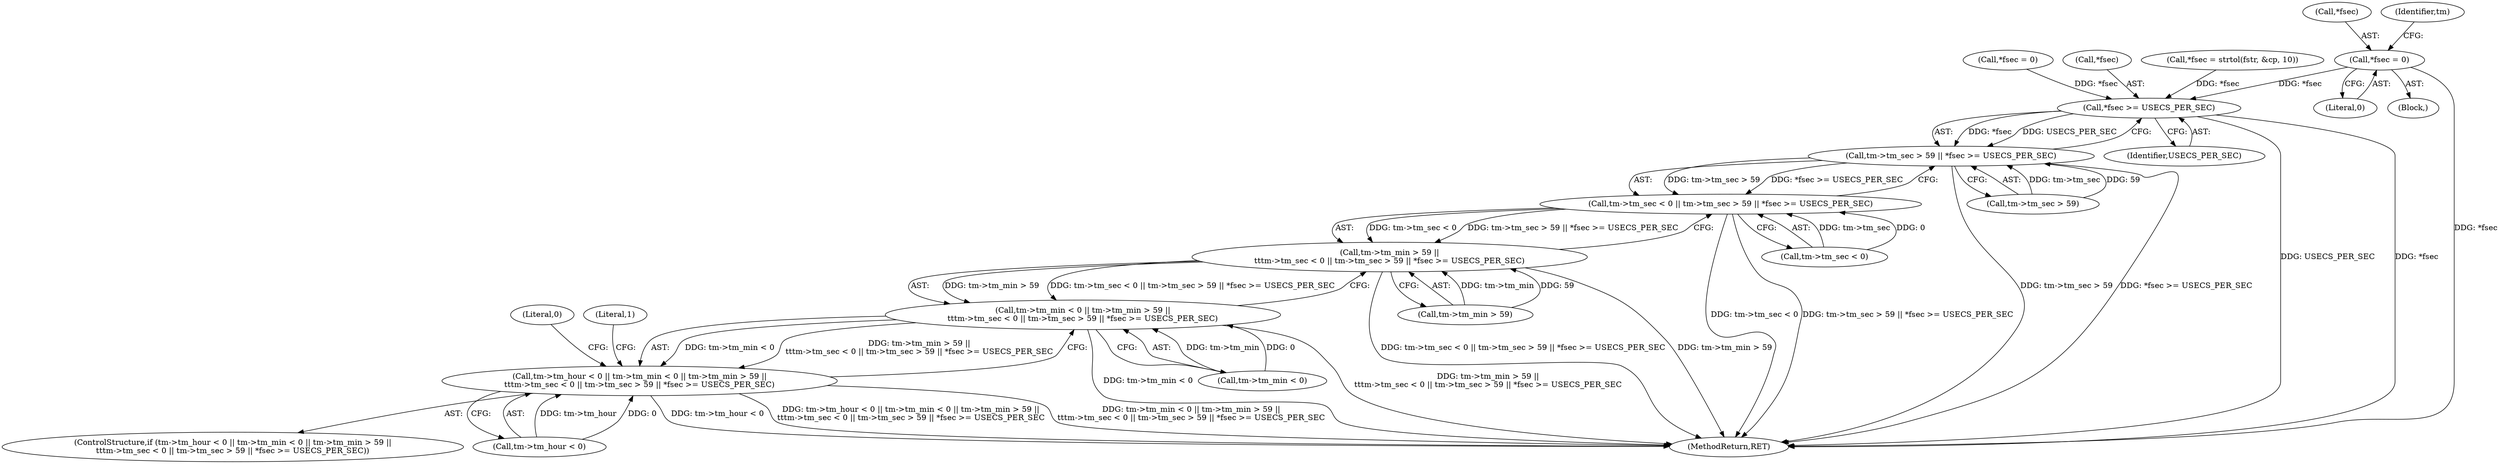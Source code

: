 digraph "0_postgres_4318daecc959886d001a6e79c6ea853e8b1dfb4b_1@pointer" {
"1000156" [label="(Call,*fsec = 0)"];
"1000271" [label="(Call,*fsec >= USECS_PER_SEC)"];
"1000265" [label="(Call,tm->tm_sec > 59 || *fsec >= USECS_PER_SEC)"];
"1000259" [label="(Call,tm->tm_sec < 0 || tm->tm_sec > 59 || *fsec >= USECS_PER_SEC)"];
"1000253" [label="(Call,tm->tm_min > 59 ||\n\t\ttm->tm_sec < 0 || tm->tm_sec > 59 || *fsec >= USECS_PER_SEC)"];
"1000247" [label="(Call,tm->tm_min < 0 || tm->tm_min > 59 ||\n\t\ttm->tm_sec < 0 || tm->tm_sec > 59 || *fsec >= USECS_PER_SEC)"];
"1000241" [label="(Call,tm->tm_hour < 0 || tm->tm_min < 0 || tm->tm_min > 59 ||\n\t\ttm->tm_sec < 0 || tm->tm_sec > 59 || *fsec >= USECS_PER_SEC)"];
"1000157" [label="(Call,*fsec)"];
"1000190" [label="(Call,*fsec = 0)"];
"1000254" [label="(Call,tm->tm_min > 59)"];
"1000248" [label="(Call,tm->tm_min < 0)"];
"1000241" [label="(Call,tm->tm_hour < 0 || tm->tm_min < 0 || tm->tm_min > 59 ||\n\t\ttm->tm_sec < 0 || tm->tm_sec > 59 || *fsec >= USECS_PER_SEC)"];
"1000240" [label="(ControlStructure,if (tm->tm_hour < 0 || tm->tm_min < 0 || tm->tm_min > 59 ||\n\t\ttm->tm_sec < 0 || tm->tm_sec > 59 || *fsec >= USECS_PER_SEC))"];
"1000266" [label="(Call,tm->tm_sec > 59)"];
"1000159" [label="(Literal,0)"];
"1000272" [label="(Call,*fsec)"];
"1000274" [label="(Identifier,USECS_PER_SEC)"];
"1000271" [label="(Call,*fsec >= USECS_PER_SEC)"];
"1000247" [label="(Call,tm->tm_min < 0 || tm->tm_min > 59 ||\n\t\ttm->tm_sec < 0 || tm->tm_sec > 59 || *fsec >= USECS_PER_SEC)"];
"1000259" [label="(Call,tm->tm_sec < 0 || tm->tm_sec > 59 || *fsec >= USECS_PER_SEC)"];
"1000150" [label="(Block,)"];
"1000253" [label="(Call,tm->tm_min > 59 ||\n\t\ttm->tm_sec < 0 || tm->tm_sec > 59 || *fsec >= USECS_PER_SEC)"];
"1000156" [label="(Call,*fsec = 0)"];
"1000279" [label="(Literal,0)"];
"1000280" [label="(MethodReturn,RET)"];
"1000265" [label="(Call,tm->tm_sec > 59 || *fsec >= USECS_PER_SEC)"];
"1000220" [label="(Call,*fsec = strtol(fstr, &cp, 10))"];
"1000242" [label="(Call,tm->tm_hour < 0)"];
"1000260" [label="(Call,tm->tm_sec < 0)"];
"1000244" [label="(Identifier,tm)"];
"1000277" [label="(Literal,1)"];
"1000156" -> "1000150"  [label="AST: "];
"1000156" -> "1000159"  [label="CFG: "];
"1000157" -> "1000156"  [label="AST: "];
"1000159" -> "1000156"  [label="AST: "];
"1000244" -> "1000156"  [label="CFG: "];
"1000156" -> "1000280"  [label="DDG: *fsec"];
"1000156" -> "1000271"  [label="DDG: *fsec"];
"1000271" -> "1000265"  [label="AST: "];
"1000271" -> "1000274"  [label="CFG: "];
"1000272" -> "1000271"  [label="AST: "];
"1000274" -> "1000271"  [label="AST: "];
"1000265" -> "1000271"  [label="CFG: "];
"1000271" -> "1000280"  [label="DDG: USECS_PER_SEC"];
"1000271" -> "1000280"  [label="DDG: *fsec"];
"1000271" -> "1000265"  [label="DDG: *fsec"];
"1000271" -> "1000265"  [label="DDG: USECS_PER_SEC"];
"1000220" -> "1000271"  [label="DDG: *fsec"];
"1000190" -> "1000271"  [label="DDG: *fsec"];
"1000265" -> "1000259"  [label="AST: "];
"1000265" -> "1000266"  [label="CFG: "];
"1000266" -> "1000265"  [label="AST: "];
"1000259" -> "1000265"  [label="CFG: "];
"1000265" -> "1000280"  [label="DDG: tm->tm_sec > 59"];
"1000265" -> "1000280"  [label="DDG: *fsec >= USECS_PER_SEC"];
"1000265" -> "1000259"  [label="DDG: tm->tm_sec > 59"];
"1000265" -> "1000259"  [label="DDG: *fsec >= USECS_PER_SEC"];
"1000266" -> "1000265"  [label="DDG: tm->tm_sec"];
"1000266" -> "1000265"  [label="DDG: 59"];
"1000259" -> "1000253"  [label="AST: "];
"1000259" -> "1000260"  [label="CFG: "];
"1000260" -> "1000259"  [label="AST: "];
"1000253" -> "1000259"  [label="CFG: "];
"1000259" -> "1000280"  [label="DDG: tm->tm_sec < 0"];
"1000259" -> "1000280"  [label="DDG: tm->tm_sec > 59 || *fsec >= USECS_PER_SEC"];
"1000259" -> "1000253"  [label="DDG: tm->tm_sec < 0"];
"1000259" -> "1000253"  [label="DDG: tm->tm_sec > 59 || *fsec >= USECS_PER_SEC"];
"1000260" -> "1000259"  [label="DDG: tm->tm_sec"];
"1000260" -> "1000259"  [label="DDG: 0"];
"1000253" -> "1000247"  [label="AST: "];
"1000253" -> "1000254"  [label="CFG: "];
"1000254" -> "1000253"  [label="AST: "];
"1000247" -> "1000253"  [label="CFG: "];
"1000253" -> "1000280"  [label="DDG: tm->tm_sec < 0 || tm->tm_sec > 59 || *fsec >= USECS_PER_SEC"];
"1000253" -> "1000280"  [label="DDG: tm->tm_min > 59"];
"1000253" -> "1000247"  [label="DDG: tm->tm_min > 59"];
"1000253" -> "1000247"  [label="DDG: tm->tm_sec < 0 || tm->tm_sec > 59 || *fsec >= USECS_PER_SEC"];
"1000254" -> "1000253"  [label="DDG: tm->tm_min"];
"1000254" -> "1000253"  [label="DDG: 59"];
"1000247" -> "1000241"  [label="AST: "];
"1000247" -> "1000248"  [label="CFG: "];
"1000248" -> "1000247"  [label="AST: "];
"1000241" -> "1000247"  [label="CFG: "];
"1000247" -> "1000280"  [label="DDG: tm->tm_min < 0"];
"1000247" -> "1000280"  [label="DDG: tm->tm_min > 59 ||\n\t\ttm->tm_sec < 0 || tm->tm_sec > 59 || *fsec >= USECS_PER_SEC"];
"1000247" -> "1000241"  [label="DDG: tm->tm_min < 0"];
"1000247" -> "1000241"  [label="DDG: tm->tm_min > 59 ||\n\t\ttm->tm_sec < 0 || tm->tm_sec > 59 || *fsec >= USECS_PER_SEC"];
"1000248" -> "1000247"  [label="DDG: tm->tm_min"];
"1000248" -> "1000247"  [label="DDG: 0"];
"1000241" -> "1000240"  [label="AST: "];
"1000241" -> "1000242"  [label="CFG: "];
"1000242" -> "1000241"  [label="AST: "];
"1000277" -> "1000241"  [label="CFG: "];
"1000279" -> "1000241"  [label="CFG: "];
"1000241" -> "1000280"  [label="DDG: tm->tm_hour < 0"];
"1000241" -> "1000280"  [label="DDG: tm->tm_hour < 0 || tm->tm_min < 0 || tm->tm_min > 59 ||\n\t\ttm->tm_sec < 0 || tm->tm_sec > 59 || *fsec >= USECS_PER_SEC"];
"1000241" -> "1000280"  [label="DDG: tm->tm_min < 0 || tm->tm_min > 59 ||\n\t\ttm->tm_sec < 0 || tm->tm_sec > 59 || *fsec >= USECS_PER_SEC"];
"1000242" -> "1000241"  [label="DDG: tm->tm_hour"];
"1000242" -> "1000241"  [label="DDG: 0"];
}
